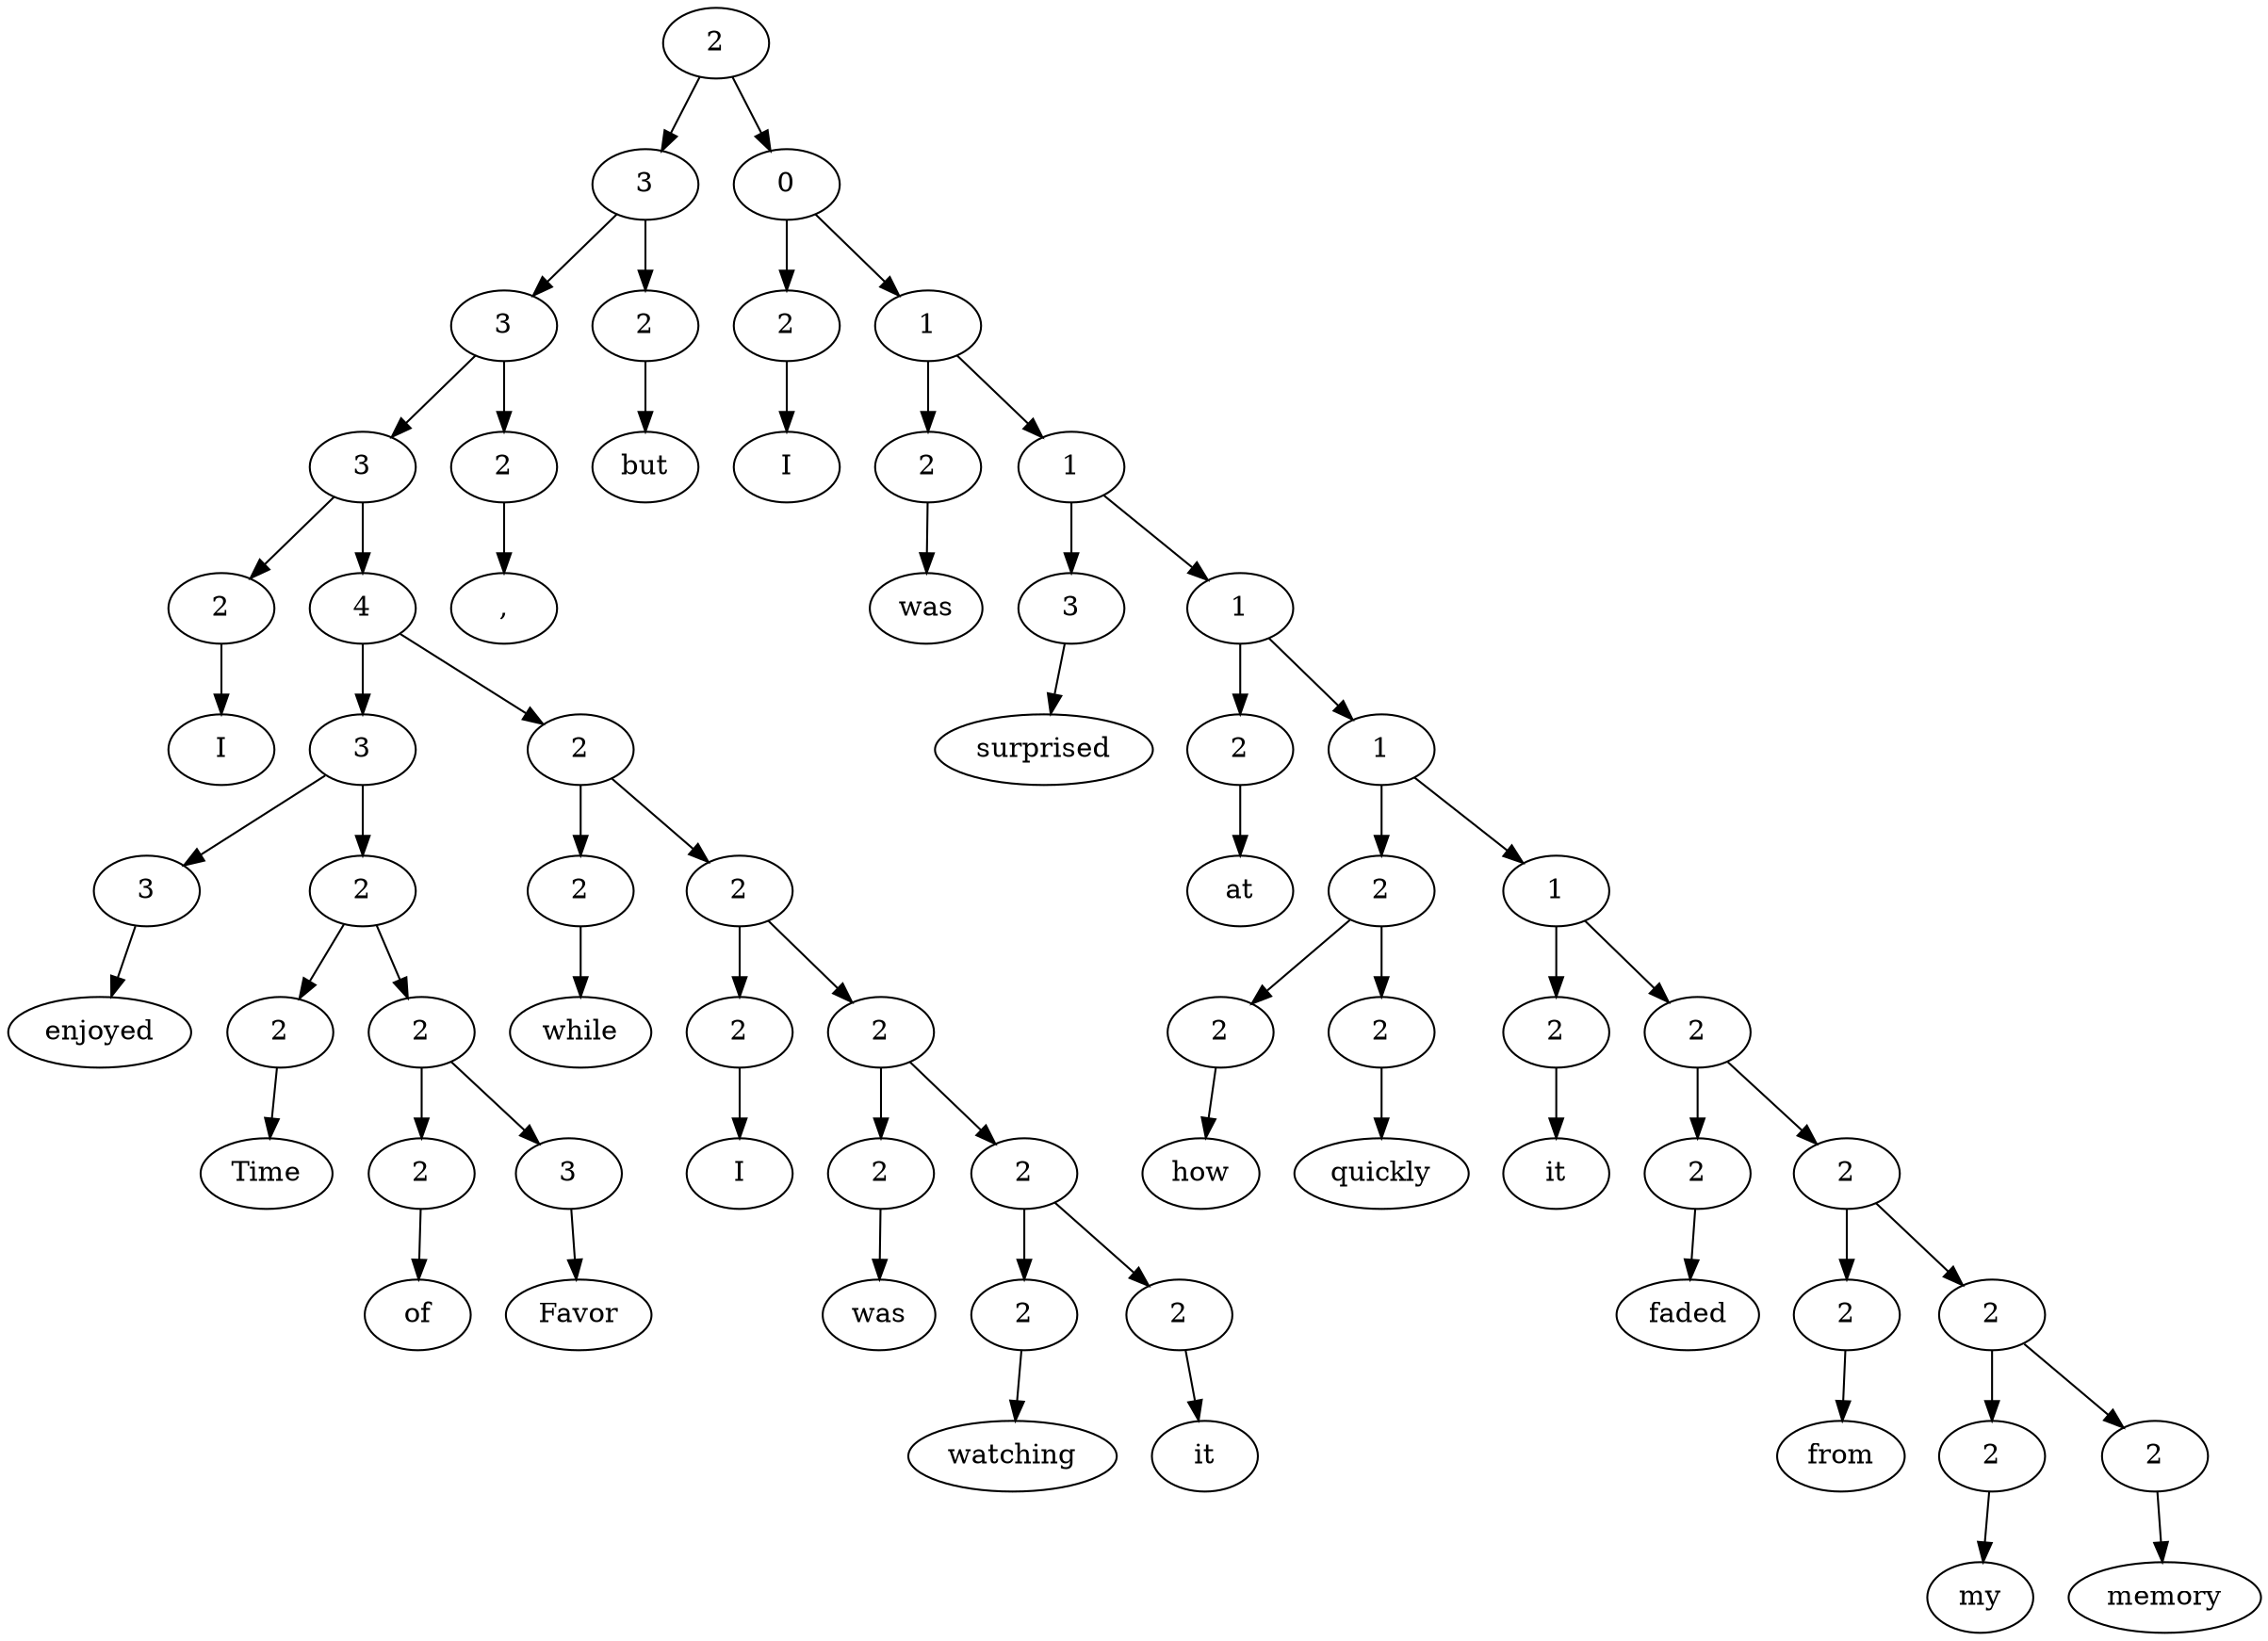 digraph G{Node0 [label="2"]
Node0 -> Node1
Node0 -> Node36
Node1 [label="3"]
Node1 -> Node2
Node1 -> Node34
Node36 [label="0"]
Node36 -> Node37
Node36 -> Node39
Node2 [label="3"]
Node2 -> Node3
Node2 -> Node32
Node34 [label="2"]
Node34 -> Node35
Node37 [label="2"]
Node37 -> Node38
Node39 [label="1"]
Node39 -> Node40
Node39 -> Node42
Node3 [label="3"]
Node3 -> Node4
Node3 -> Node6
Node32 [label="2"]
Node32 -> Node33
Node35 [label="but"]
Node38 [label="I"]
Node40 [label="2"]
Node40 -> Node41
Node42 [label="1"]
Node42 -> Node43
Node42 -> Node45
Node4 [label="2"]
Node4 -> Node5
Node6 [label="4"]
Node6 -> Node7
Node6 -> Node18
Node33 [label=","]
Node41 [label="was"]
Node43 [label="3"]
Node43 -> Node44
Node45 [label="1"]
Node45 -> Node46
Node45 -> Node48
Node5 [label="I"]
Node7 [label="3"]
Node7 -> Node8
Node7 -> Node10
Node18 [label="2"]
Node18 -> Node19
Node18 -> Node21
Node44 [label="surprised"]
Node46 [label="2"]
Node46 -> Node47
Node48 [label="1"]
Node48 -> Node49
Node48 -> Node54
Node8 [label="3"]
Node8 -> Node9
Node10 [label="2"]
Node10 -> Node11
Node10 -> Node13
Node19 [label="2"]
Node19 -> Node20
Node21 [label="2"]
Node21 -> Node22
Node21 -> Node24
Node47 [label="at"]
Node49 [label="2"]
Node49 -> Node50
Node49 -> Node52
Node54 [label="1"]
Node54 -> Node55
Node54 -> Node57
Node9 [label="enjoyed"]
Node11 [label="2"]
Node11 -> Node12
Node13 [label="2"]
Node13 -> Node14
Node13 -> Node16
Node20 [label="while"]
Node22 [label="2"]
Node22 -> Node23
Node24 [label="2"]
Node24 -> Node25
Node24 -> Node27
Node50 [label="2"]
Node50 -> Node51
Node52 [label="2"]
Node52 -> Node53
Node55 [label="2"]
Node55 -> Node56
Node57 [label="2"]
Node57 -> Node58
Node57 -> Node60
Node12 [label="Time"]
Node14 [label="2"]
Node14 -> Node15
Node16 [label="3"]
Node16 -> Node17
Node23 [label="I"]
Node25 [label="2"]
Node25 -> Node26
Node27 [label="2"]
Node27 -> Node28
Node27 -> Node30
Node51 [label="how"]
Node53 [label="quickly"]
Node56 [label="it"]
Node58 [label="2"]
Node58 -> Node59
Node60 [label="2"]
Node60 -> Node61
Node60 -> Node63
Node15 [label="of"]
Node17 [label="Favor"]
Node26 [label="was"]
Node28 [label="2"]
Node28 -> Node29
Node30 [label="2"]
Node30 -> Node31
Node59 [label="faded"]
Node61 [label="2"]
Node61 -> Node62
Node63 [label="2"]
Node63 -> Node64
Node63 -> Node66
Node29 [label="watching"]
Node31 [label="it"]
Node62 [label="from"]
Node64 [label="2"]
Node64 -> Node65
Node66 [label="2"]
Node66 -> Node67
Node65 [label="my"]
Node67 [label="memory"]
}